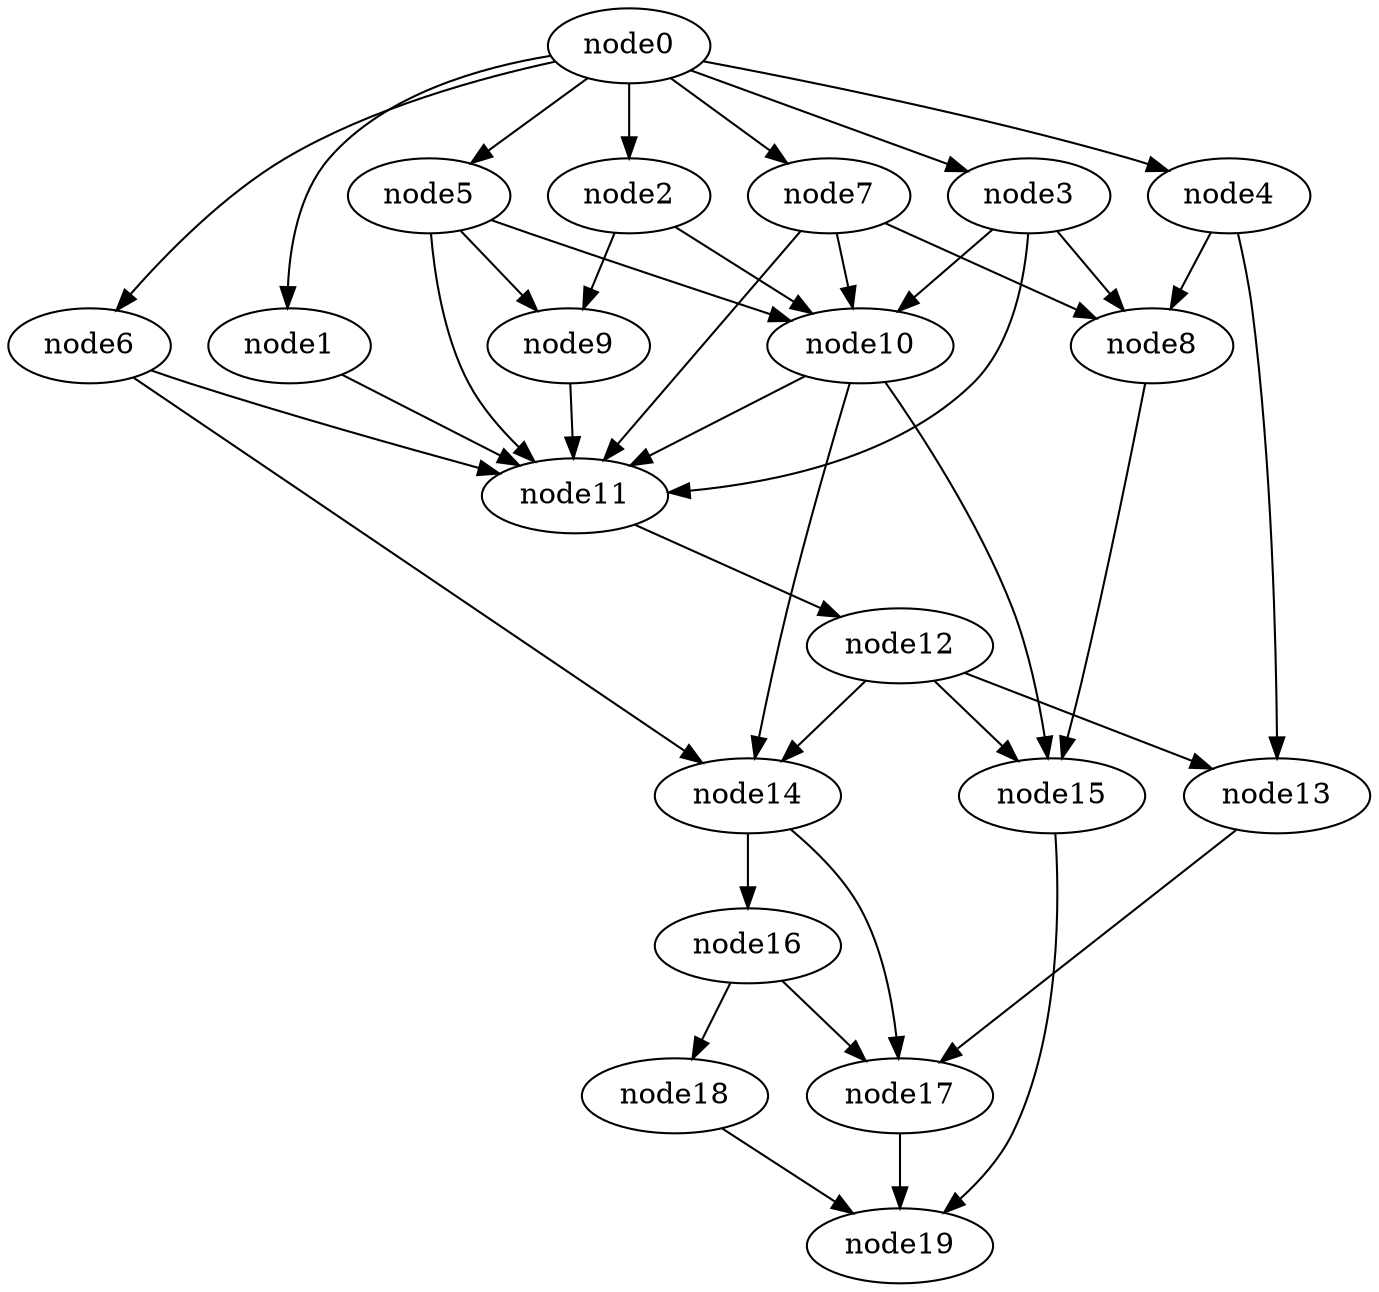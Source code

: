 digraph g{
	node19
	node18 -> node19
	node17 -> node19
	node16 -> node18
	node16 -> node17
	node15 -> node19
	node14 -> node17
	node14 -> node16
	node13 -> node17
	node12 -> node15
	node12 -> node14
	node12 -> node13
	node11 -> node12
	node10 -> node15
	node10 -> node14
	node10 -> node11
	node9 -> node11
	node8 -> node15
	node7 -> node11
	node7 -> node10
	node7 -> node8
	node6 -> node14
	node6 -> node11
	node5 -> node11
	node5 -> node10
	node5 -> node9
	node4 -> node13
	node4 -> node8
	node3 -> node11
	node3 -> node10
	node3 -> node8
	node2 -> node10
	node2 -> node9
	node1 -> node11
	node0 -> node7
	node0 -> node6
	node0 -> node5
	node0 -> node4
	node0 -> node3
	node0 -> node2
	node0 -> node1
}
